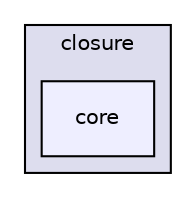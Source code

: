 digraph "libs/angular/angular-material-fileinput-master/bower_components/angular-material/modules/closure/core" {
  compound=true
  node [ fontsize="10", fontname="Helvetica"];
  edge [ labelfontsize="10", labelfontname="Helvetica"];
  subgraph clusterdir_9508a65cdb91278c0406c0d6c7b30c42 {
    graph [ bgcolor="#ddddee", pencolor="black", label="closure" fontname="Helvetica", fontsize="10", URL="dir_9508a65cdb91278c0406c0d6c7b30c42.html"]
  dir_7e9651f8c19b1c8adfbf9adab5fd7666 [shape=box, label="core", style="filled", fillcolor="#eeeeff", pencolor="black", URL="dir_7e9651f8c19b1c8adfbf9adab5fd7666.html"];
  }
}
